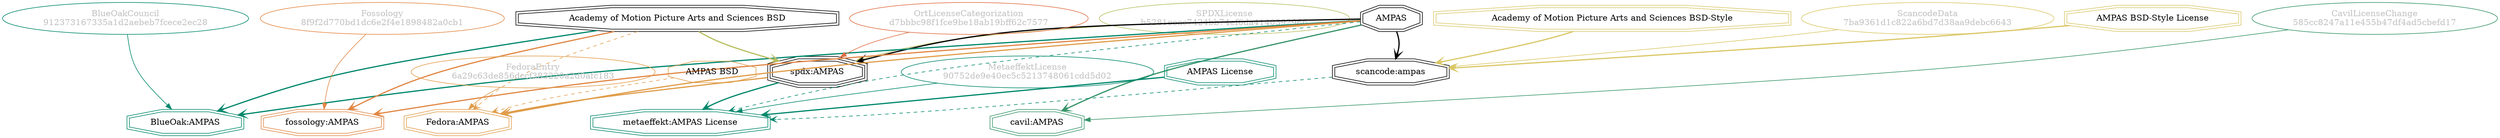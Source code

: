 strict digraph {
    node [shape=box];
    graph [splines=curved];
    135 [label="SPDXLicense\nb5281eeac7424bb74ef6da4140392966"
        ,fontcolor=gray
        ,color="#b8bf62"
        ,fillcolor="beige;1"
        ,shape=ellipse];
    136 [label="spdx:AMPAS"
        ,shape=tripleoctagon];
    137 [label=AMPAS
        ,shape=doubleoctagon];
    138 [label="Academy of Motion Picture Arts and Sciences BSD"
        ,shape=doubleoctagon];
    5821 [label="FedoraEntry\n6a29c63de856dccf383220a2d0afc183"
         ,fontcolor=gray
         ,color="#e09d4b"
         ,fillcolor="beige;1"
         ,shape=ellipse];
    5822 [label="Fedora:AMPAS"
         ,color="#e09d4b"
         ,shape=doubleoctagon];
    5823 [label="AMPAS BSD"
         ,color="#e09d4b"
         ,shape=octagon];
    8734 [label="BlueOakCouncil\n912373167335a1d2aebeb7fcece2ec28"
         ,fontcolor=gray
         ,color="#00876c"
         ,fillcolor="beige;1"
         ,shape=ellipse];
    8735 [label="BlueOak:AMPAS"
         ,color="#00876c"
         ,shape=doubleoctagon];
    11641 [label="ScancodeData\n7ba9361d1c822a6bd7d38aa9debc6643"
          ,fontcolor=gray
          ,color="#dac767"
          ,fillcolor="beige;1"
          ,shape=ellipse];
    11642 [label="scancode:ampas"
          ,shape=doubleoctagon];
    11643 [label="AMPAS BSD-Style License"
          ,color="#dac767"
          ,shape=doubleoctagon];
    11644 [label="Academy of Motion Picture Arts and Sciences BSD-Style"
          ,color="#dac767"
          ,shape=doubleoctagon];
    27460 [label="Fossology\n8f9f2d770bd1dc6e2f4e1898482a0cb1"
          ,fontcolor=gray
          ,color="#e18745"
          ,fillcolor="beige;1"
          ,shape=ellipse];
    27461 [label="fossology:AMPAS"
          ,color="#e18745"
          ,shape=doubleoctagon];
    28477 [label="OrtLicenseCategorization\nd7bbbc98f1fce9be18ab19bff62c7577"
          ,fontcolor=gray
          ,color="#e06f45"
          ,fillcolor="beige;1"
          ,shape=ellipse];
    36347 [label="CavilLicenseChange\n585cc8247a11e455b47df4ad5cbefd17"
          ,fontcolor=gray
          ,color="#379469"
          ,fillcolor="beige;1"
          ,shape=ellipse];
    36348 [label="cavil:AMPAS"
          ,color="#379469"
          ,shape=doubleoctagon];
    38767 [label="MetaeffektLicense\n90752de9e40ec5c5213748061cdd5d02"
          ,fontcolor=gray
          ,color="#00876c"
          ,fillcolor="beige;1"
          ,shape=ellipse];
    38768 [label="metaeffekt:AMPAS License"
          ,color="#00876c"
          ,shape=doubleoctagon];
    38769 [label="AMPAS License"
          ,color="#00876c"
          ,shape=doubleoctagon];
    135 -> 136 [weight=0.5
               ,color="#b8bf62"];
    136 -> 5822 [style=bold
                ,arrowhead=vee
                ,weight=0.7
                ,color="#e09d4b"];
    136 -> 38768 [style=bold
                 ,arrowhead=vee
                 ,weight=0.7
                 ,color="#00876c"];
    137 -> 136 [style=bold
               ,arrowhead=vee
               ,weight=0.7];
    137 -> 5822 [style=bold
                ,arrowhead=vee
                ,weight=0.7
                ,color="#e09d4b"];
    137 -> 8735 [style=bold
                ,arrowhead=vee
                ,weight=0.7
                ,color="#00876c"];
    137 -> 11642 [style=bold
                 ,arrowhead=vee
                 ,weight=0.7];
    137 -> 27461 [style=bold
                 ,arrowhead=vee
                 ,weight=0.7
                 ,color="#e18745"];
    137 -> 36348 [style=bold
                 ,arrowhead=vee
                 ,weight=0.7
                 ,color="#379469"];
    137 -> 36348 [style=bold
                 ,arrowhead=vee
                 ,weight=0.7
                 ,color="#379469"];
    137 -> 38768 [style=dashed
                 ,arrowhead=vee
                 ,weight=0.5
                 ,color="#00876c"];
    138 -> 136 [style=bold
               ,arrowhead=vee
               ,weight=0.7
               ,color="#b8bf62"];
    138 -> 5822 [style=dashed
                ,arrowhead=vee
                ,weight=0.5
                ,color="#e09d4b"];
    138 -> 8735 [style=bold
                ,arrowhead=vee
                ,weight=0.7
                ,color="#00876c"];
    138 -> 27461 [style=bold
                 ,arrowhead=vee
                 ,weight=0.7
                 ,color="#e18745"];
    5821 -> 5822 [weight=0.5
                 ,color="#e09d4b"];
    5823 -> 5822 [style=dashed
                 ,arrowhead=vee
                 ,weight=0.5
                 ,color="#e09d4b"];
    8734 -> 8735 [weight=0.5
                 ,color="#00876c"];
    11641 -> 11642 [weight=0.5
                   ,color="#dac767"];
    11642 -> 38768 [style=dashed
                   ,arrowhead=vee
                   ,weight=0.5
                   ,color="#00876c"];
    11643 -> 11642 [style=bold
                   ,arrowhead=vee
                   ,weight=0.7
                   ,color="#dac767"];
    11644 -> 11642 [style=bold
                   ,arrowhead=vee
                   ,weight=0.7
                   ,color="#dac767"];
    27460 -> 27461 [weight=0.5
                   ,color="#e18745"];
    28477 -> 136 [weight=0.5
                 ,color="#e06f45"];
    36347 -> 36348 [weight=0.5
                   ,color="#379469"];
    38767 -> 38768 [weight=0.5
                   ,color="#00876c"];
    38769 -> 38768 [style=bold
                   ,arrowhead=vee
                   ,weight=0.7
                   ,color="#00876c"];
    38769 -> 38768 [style=bold
                   ,arrowhead=vee
                   ,weight=0.7
                   ,color="#00876c"];
}
